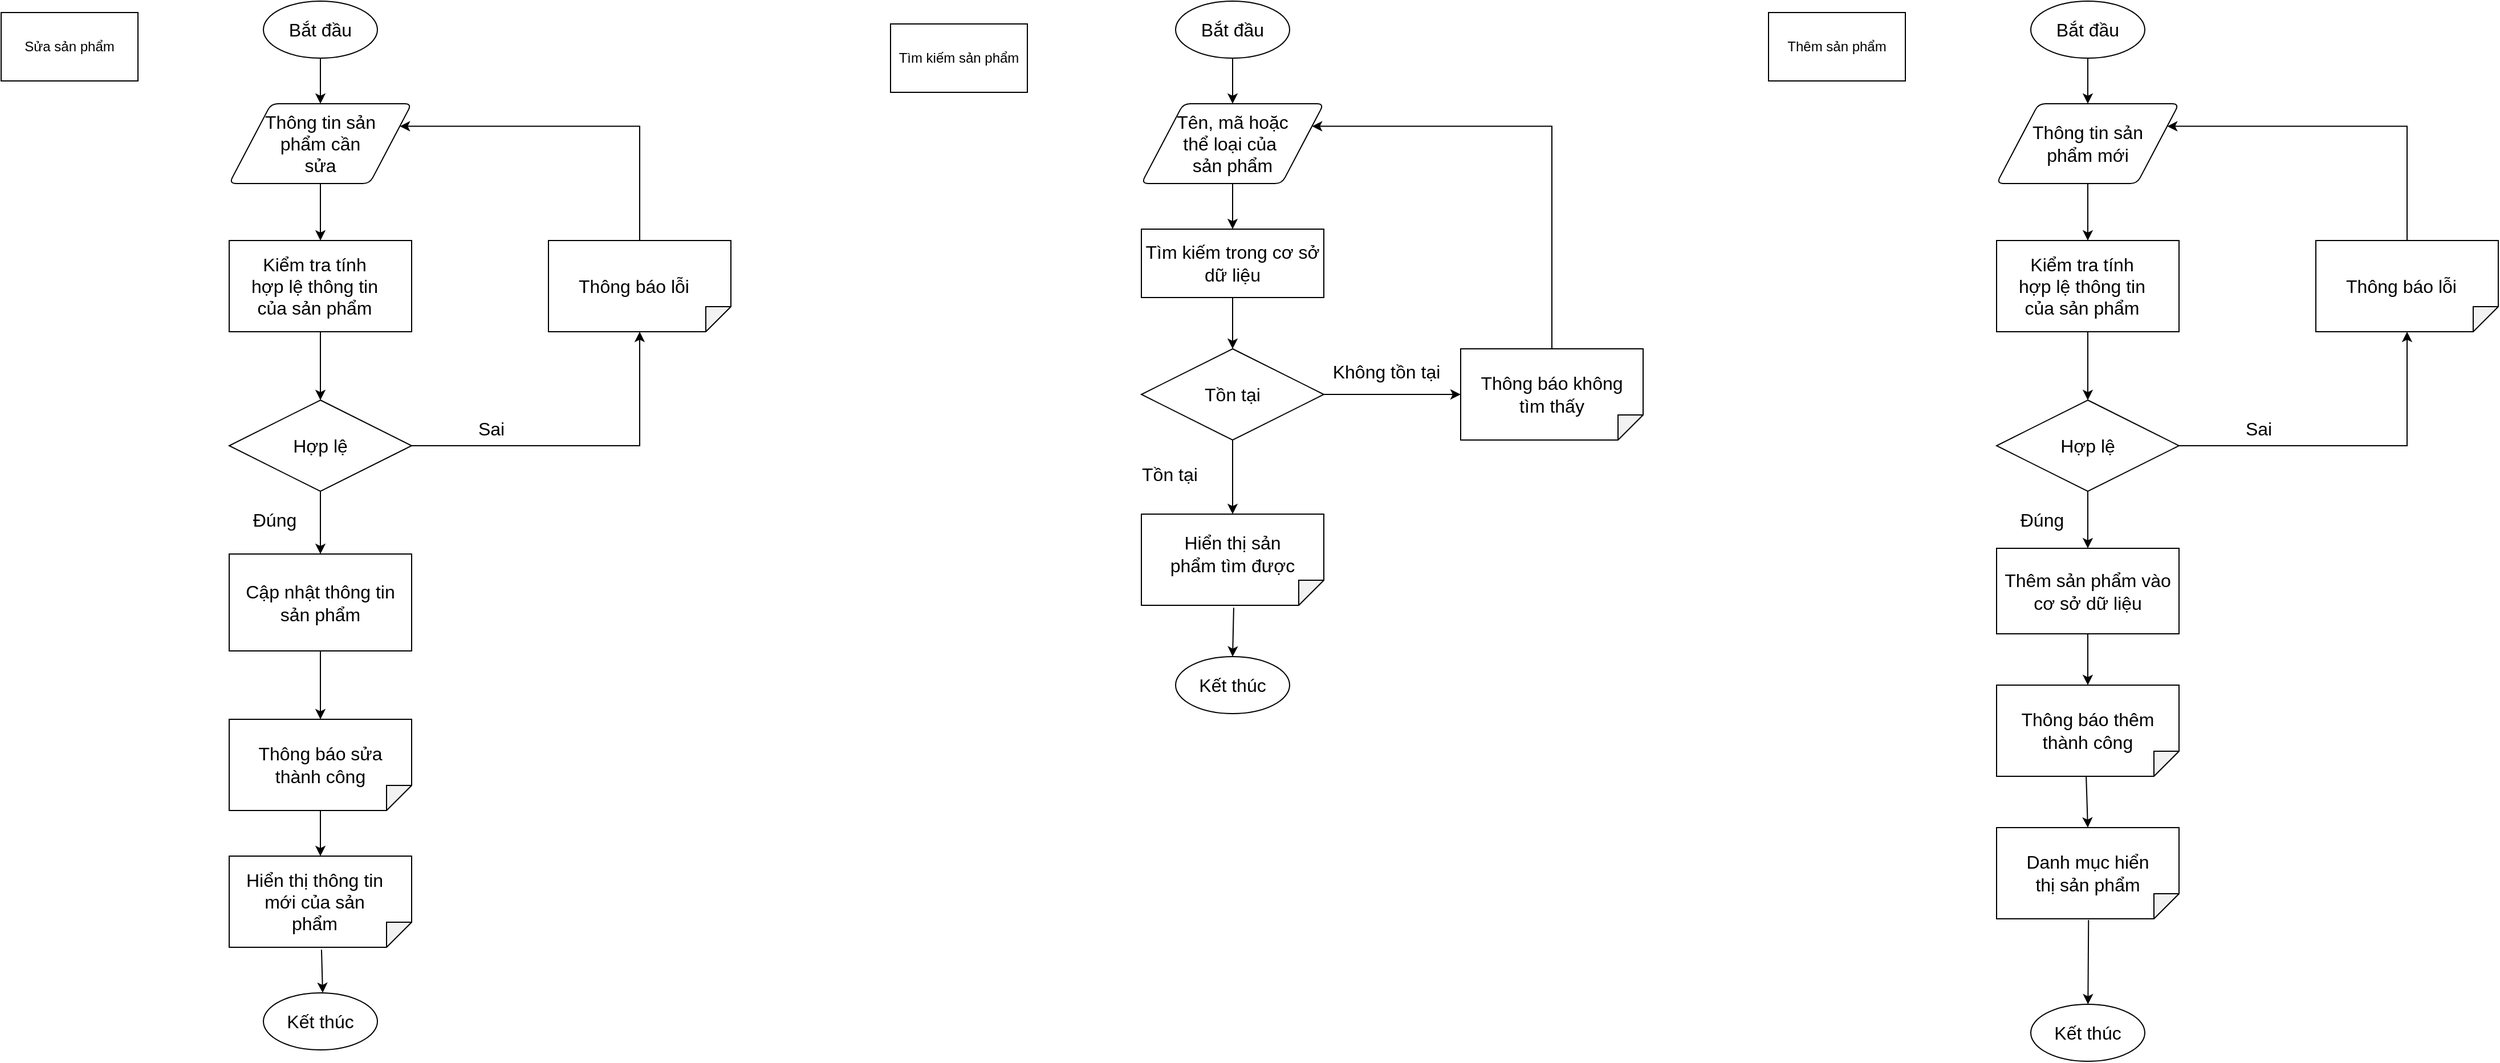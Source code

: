 <mxfile version="17.4.2" type="device"><diagram id="qdRpWawuoKle5zrtlBsP" name="Page-1"><mxGraphModel dx="1240" dy="790" grid="1" gridSize="10" guides="1" tooltips="1" connect="1" arrows="1" fold="1" page="1" pageScale="1" pageWidth="850" pageHeight="1100" math="0" shadow="0"><root><mxCell id="0"/><mxCell id="1" parent="0"/><mxCell id="X1SWdd2A9QsXQOevf5-2-2" value="" style="strokeWidth=1;html=1;shape=mxgraph.flowchart.start_1;whiteSpace=wrap;fontStyle=0;fontSize=16;" parent="1" vertex="1"><mxGeometry x="1870" y="90" width="100" height="50" as="geometry"/></mxCell><mxCell id="X1SWdd2A9QsXQOevf5-2-3" value="&lt;span style=&quot;font-size: 16px;&quot;&gt;&lt;font style=&quot;font-size: 16px;&quot;&gt;Bắt đầu&lt;/font&gt;&lt;/span&gt;" style="text;html=1;strokeColor=none;fillColor=none;align=center;verticalAlign=middle;whiteSpace=wrap;rounded=0;strokeWidth=1;fontStyle=0;fontSize=16;" parent="1" vertex="1"><mxGeometry x="1890" y="100" width="60" height="30" as="geometry"/></mxCell><mxCell id="X1SWdd2A9QsXQOevf5-2-4" value="" style="endArrow=classic;html=1;rounded=0;fontSize=16;exitX=0.5;exitY=1;exitDx=0;exitDy=0;exitPerimeter=0;fontStyle=0;strokeWidth=1;" parent="1" source="X1SWdd2A9QsXQOevf5-2-2" edge="1"><mxGeometry width="50" height="50" relative="1" as="geometry"><mxPoint x="1960" y="390" as="sourcePoint"/><mxPoint x="1920" y="180" as="targetPoint"/></mxGeometry></mxCell><mxCell id="X1SWdd2A9QsXQOevf5-2-5" value="" style="shape=parallelogram;html=1;strokeWidth=1;perimeter=parallelogramPerimeter;whiteSpace=wrap;rounded=1;arcSize=12;size=0.23;fontSize=16;fontStyle=0" parent="1" vertex="1"><mxGeometry x="1840" y="180" width="160" height="70" as="geometry"/></mxCell><mxCell id="X1SWdd2A9QsXQOevf5-2-6" value="Thông tin sản phẩm mới" style="text;html=1;strokeColor=none;fillColor=none;align=center;verticalAlign=middle;whiteSpace=wrap;rounded=0;fontSize=16;fontStyle=0;strokeWidth=1;" parent="1" vertex="1"><mxGeometry x="1870" y="200" width="100" height="30" as="geometry"/></mxCell><mxCell id="X1SWdd2A9QsXQOevf5-2-7" value="" style="endArrow=classic;html=1;rounded=0;fontSize=16;strokeWidth=1;" parent="1" edge="1"><mxGeometry width="50" height="50" relative="1" as="geometry"><mxPoint x="1920" y="250" as="sourcePoint"/><mxPoint x="1920" y="300" as="targetPoint"/></mxGeometry></mxCell><mxCell id="X1SWdd2A9QsXQOevf5-2-8" value="" style="rounded=0;whiteSpace=wrap;html=1;fontSize=16;strokeWidth=1;" parent="1" vertex="1"><mxGeometry x="1840" y="300" width="160" height="80" as="geometry"/></mxCell><mxCell id="X1SWdd2A9QsXQOevf5-2-9" value="Kiểm tra tính hợp lệ thông tin của sản phẩm" style="text;html=1;strokeColor=none;fillColor=none;align=center;verticalAlign=middle;whiteSpace=wrap;rounded=0;fontSize=16;fontStyle=0;strokeWidth=1;" parent="1" vertex="1"><mxGeometry x="1855" y="325" width="120" height="30" as="geometry"/></mxCell><mxCell id="X1SWdd2A9QsXQOevf5-2-10" value="" style="endArrow=classic;html=1;rounded=0;fontSize=16;strokeWidth=1;" parent="1" edge="1"><mxGeometry width="50" height="50" relative="1" as="geometry"><mxPoint x="1920" y="380" as="sourcePoint"/><mxPoint x="1920" y="440" as="targetPoint"/></mxGeometry></mxCell><mxCell id="X1SWdd2A9QsXQOevf5-2-11" value="" style="rhombus;whiteSpace=wrap;html=1;fontSize=16;strokeWidth=1;" parent="1" vertex="1"><mxGeometry x="1840" y="440" width="160" height="80" as="geometry"/></mxCell><mxCell id="X1SWdd2A9QsXQOevf5-2-12" value="&lt;span style=&quot;font-size: 16px;&quot;&gt;&lt;font style=&quot;font-size: 16px;&quot;&gt;Hợp lệ&lt;/font&gt;&lt;/span&gt;" style="text;html=1;strokeColor=none;fillColor=none;align=center;verticalAlign=middle;whiteSpace=wrap;rounded=0;strokeWidth=1;fontStyle=0;fontSize=16;" parent="1" vertex="1"><mxGeometry x="1890" y="465" width="60" height="30" as="geometry"/></mxCell><mxCell id="X1SWdd2A9QsXQOevf5-2-13" value="" style="endArrow=classic;html=1;rounded=0;fontSize=16;strokeWidth=1;exitX=0.5;exitY=1;exitDx=0;exitDy=0;entryX=0.5;entryY=0;entryDx=0;entryDy=0;" parent="1" source="X1SWdd2A9QsXQOevf5-2-11" target="2IQOf7AjO70bTLlygUIW-1" edge="1"><mxGeometry width="50" height="50" relative="1" as="geometry"><mxPoint x="1935" y="610" as="sourcePoint"/><mxPoint x="1920" y="590" as="targetPoint"/></mxGeometry></mxCell><mxCell id="X1SWdd2A9QsXQOevf5-2-14" value="Đúng" style="text;html=1;strokeColor=none;fillColor=none;align=center;verticalAlign=middle;whiteSpace=wrap;rounded=0;fontSize=16;" parent="1" vertex="1"><mxGeometry x="1850" y="530" width="60" height="30" as="geometry"/></mxCell><mxCell id="X1SWdd2A9QsXQOevf5-2-15" value="" style="shape=note;whiteSpace=wrap;html=1;backgroundOutline=1;darkOpacity=0.05;fontSize=16;strokeWidth=1;rotation=90;size=22;" parent="1" vertex="1"><mxGeometry x="1880" y="775" width="80" height="160" as="geometry"/></mxCell><mxCell id="X1SWdd2A9QsXQOevf5-2-16" value="" style="endArrow=classic;html=1;rounded=0;fontSize=16;strokeWidth=1;exitX=0.993;exitY=0.509;exitDx=0;exitDy=0;entryX=0;entryY=0.5;entryDx=0;entryDy=0;entryPerimeter=0;exitPerimeter=0;" parent="1" source="X1SWdd2A9QsXQOevf5-2-25" target="X1SWdd2A9QsXQOevf5-2-15" edge="1"><mxGeometry width="50" height="50" relative="1" as="geometry"><mxPoint x="1920" y="670" as="sourcePoint"/><mxPoint x="1920" y="710" as="targetPoint"/></mxGeometry></mxCell><mxCell id="X1SWdd2A9QsXQOevf5-2-17" value="Danh mục hiển thị sản phẩm" style="text;html=1;strokeColor=none;fillColor=none;align=center;verticalAlign=middle;whiteSpace=wrap;rounded=0;fontSize=16;fontStyle=0;strokeWidth=1;" parent="1" vertex="1"><mxGeometry x="1855" y="840" width="130" height="30" as="geometry"/></mxCell><mxCell id="X1SWdd2A9QsXQOevf5-2-18" value="" style="edgeStyle=segmentEdgeStyle;endArrow=classic;html=1;rounded=0;fontSize=16;strokeWidth=1;" parent="1" edge="1"><mxGeometry width="50" height="50" relative="1" as="geometry"><mxPoint x="2000" y="480" as="sourcePoint"/><mxPoint x="2200" y="380" as="targetPoint"/><Array as="points"><mxPoint x="2200" y="480"/></Array></mxGeometry></mxCell><mxCell id="X1SWdd2A9QsXQOevf5-2-19" value="Sai" style="text;html=1;strokeColor=none;fillColor=none;align=center;verticalAlign=middle;whiteSpace=wrap;rounded=0;fontSize=16;" parent="1" vertex="1"><mxGeometry x="2040" y="450" width="60" height="30" as="geometry"/></mxCell><mxCell id="X1SWdd2A9QsXQOevf5-2-20" value="" style="endArrow=classic;html=1;rounded=0;fontSize=16;strokeWidth=1;exitX=1.013;exitY=0.496;exitDx=0;exitDy=0;exitPerimeter=0;" parent="1" source="X1SWdd2A9QsXQOevf5-2-15" target="X1SWdd2A9QsXQOevf5-2-21" edge="1"><mxGeometry width="50" height="50" relative="1" as="geometry"><mxPoint x="1960" y="540" as="sourcePoint"/><mxPoint x="1922" y="830" as="targetPoint"/></mxGeometry></mxCell><mxCell id="X1SWdd2A9QsXQOevf5-2-21" value="&lt;span&gt;Kết thúc&lt;/span&gt;" style="strokeWidth=1;html=1;shape=mxgraph.flowchart.start_1;whiteSpace=wrap;fontStyle=0;fontSize=16;" parent="1" vertex="1"><mxGeometry x="1870" y="970" width="100" height="50" as="geometry"/></mxCell><mxCell id="X1SWdd2A9QsXQOevf5-2-23" value="" style="shape=note;whiteSpace=wrap;html=1;backgroundOutline=1;darkOpacity=0.05;fontSize=16;strokeWidth=1;rotation=90;size=22;" parent="1" vertex="1"><mxGeometry x="2160" y="260" width="80" height="160" as="geometry"/></mxCell><mxCell id="X1SWdd2A9QsXQOevf5-2-24" value="Thông báo lỗi" style="text;html=1;strokeColor=none;fillColor=none;align=center;verticalAlign=middle;whiteSpace=wrap;rounded=0;fontSize=16;fontStyle=0;strokeWidth=1;" parent="1" vertex="1"><mxGeometry x="2130" y="325" width="130" height="30" as="geometry"/></mxCell><mxCell id="X1SWdd2A9QsXQOevf5-2-25" value="" style="shape=note;whiteSpace=wrap;html=1;backgroundOutline=1;darkOpacity=0.05;fontSize=16;strokeWidth=1;rotation=90;size=22;" parent="1" vertex="1"><mxGeometry x="1880" y="650" width="80" height="160" as="geometry"/></mxCell><mxCell id="X1SWdd2A9QsXQOevf5-2-26" value="&lt;span style=&quot;font-size: 16px ; background-color: rgb(255 , 255 , 255)&quot;&gt;Thông báo thêm thành công&lt;/span&gt;" style="text;html=1;strokeColor=none;fillColor=none;align=center;verticalAlign=middle;whiteSpace=wrap;rounded=0;" parent="1" vertex="1"><mxGeometry x="1860" y="715" width="120" height="30" as="geometry"/></mxCell><mxCell id="X1SWdd2A9QsXQOevf5-2-27" value="" style="edgeStyle=segmentEdgeStyle;endArrow=classic;html=1;rounded=0;exitX=0;exitY=0.5;exitDx=0;exitDy=0;exitPerimeter=0;entryX=1;entryY=0.25;entryDx=0;entryDy=0;" parent="1" source="X1SWdd2A9QsXQOevf5-2-23" target="X1SWdd2A9QsXQOevf5-2-5" edge="1"><mxGeometry width="50" height="50" relative="1" as="geometry"><mxPoint x="2140" y="490" as="sourcePoint"/><mxPoint x="2190" y="440" as="targetPoint"/><Array as="points"><mxPoint x="2200" y="200"/></Array></mxGeometry></mxCell><mxCell id="X1SWdd2A9QsXQOevf5-2-28" value="Thêm sản phẩm" style="rounded=0;whiteSpace=wrap;html=1;" parent="1" vertex="1"><mxGeometry x="1640" y="100" width="120" height="60" as="geometry"/></mxCell><mxCell id="X1SWdd2A9QsXQOevf5-2-29" value="Tìm kiếm sản phẩm" style="rounded=0;whiteSpace=wrap;html=1;" parent="1" vertex="1"><mxGeometry x="870" y="110" width="120" height="60" as="geometry"/></mxCell><mxCell id="X1SWdd2A9QsXQOevf5-2-30" value="" style="strokeWidth=1;html=1;shape=mxgraph.flowchart.start_1;whiteSpace=wrap;fontStyle=0;fontSize=16;" parent="1" vertex="1"><mxGeometry x="1120" y="90" width="100" height="50" as="geometry"/></mxCell><mxCell id="X1SWdd2A9QsXQOevf5-2-31" value="&lt;span style=&quot;font-size: 16px;&quot;&gt;&lt;font style=&quot;font-size: 16px;&quot;&gt;Bắt đầu&lt;/font&gt;&lt;/span&gt;" style="text;html=1;strokeColor=none;fillColor=none;align=center;verticalAlign=middle;whiteSpace=wrap;rounded=0;strokeWidth=1;fontStyle=0;fontSize=16;" parent="1" vertex="1"><mxGeometry x="1140" y="100" width="60" height="30" as="geometry"/></mxCell><mxCell id="X1SWdd2A9QsXQOevf5-2-32" value="" style="endArrow=classic;html=1;rounded=0;fontSize=16;exitX=0.5;exitY=1;exitDx=0;exitDy=0;exitPerimeter=0;fontStyle=0;strokeWidth=1;" parent="1" source="X1SWdd2A9QsXQOevf5-2-30" edge="1"><mxGeometry width="50" height="50" relative="1" as="geometry"><mxPoint x="1210" y="390" as="sourcePoint"/><mxPoint x="1170" y="180" as="targetPoint"/></mxGeometry></mxCell><mxCell id="X1SWdd2A9QsXQOevf5-2-33" value="" style="shape=parallelogram;html=1;strokeWidth=1;perimeter=parallelogramPerimeter;whiteSpace=wrap;rounded=1;arcSize=12;size=0.23;fontSize=16;fontStyle=0" parent="1" vertex="1"><mxGeometry x="1090" y="180" width="160" height="70" as="geometry"/></mxCell><mxCell id="X1SWdd2A9QsXQOevf5-2-34" value="Tên, mã&amp;nbsp;&lt;font style=&quot;font-size: 16px&quot;&gt;&lt;span lang=&quot;VI&quot; style=&quot;line-height: 107%&quot;&gt;hoặc thể loại&lt;/span&gt;&lt;span style=&quot;line-height: 107%&quot;&gt; của&lt;/span&gt;&lt;/font&gt;&lt;span style=&quot;font-size: 13pt ; line-height: 107%&quot;&gt;&amp;nbsp;&lt;/span&gt;&lt;br&gt;sản phẩm" style="text;html=1;strokeColor=none;fillColor=none;align=center;verticalAlign=middle;whiteSpace=wrap;rounded=0;fontSize=16;fontStyle=0;strokeWidth=1;" parent="1" vertex="1"><mxGeometry x="1120" y="200" width="100" height="30" as="geometry"/></mxCell><mxCell id="X1SWdd2A9QsXQOevf5-2-35" value="" style="endArrow=classic;html=1;rounded=0;fontSize=16;strokeWidth=1;entryX=0.5;entryY=0;entryDx=0;entryDy=0;" parent="1" target="2IQOf7AjO70bTLlygUIW-8" edge="1"><mxGeometry width="50" height="50" relative="1" as="geometry"><mxPoint x="1170" y="250" as="sourcePoint"/><mxPoint x="1170" y="300" as="targetPoint"/></mxGeometry></mxCell><mxCell id="X1SWdd2A9QsXQOevf5-2-36" value="Tồn tại" style="rhombus;whiteSpace=wrap;html=1;fontSize=16;strokeWidth=1;" parent="1" vertex="1"><mxGeometry x="1090" y="395" width="160" height="80" as="geometry"/></mxCell><mxCell id="X1SWdd2A9QsXQOevf5-2-37" value="Tồn tại" style="text;html=1;strokeColor=none;fillColor=none;align=center;verticalAlign=middle;whiteSpace=wrap;rounded=0;strokeWidth=1;fontStyle=0;fontSize=16;" parent="1" vertex="1"><mxGeometry x="1080" y="490" width="70" height="30" as="geometry"/></mxCell><mxCell id="X1SWdd2A9QsXQOevf5-2-38" value="" style="endArrow=classic;html=1;rounded=0;fontSize=16;strokeWidth=1;exitX=0.5;exitY=1;exitDx=0;exitDy=0;" parent="1" source="X1SWdd2A9QsXQOevf5-2-36" target="X1SWdd2A9QsXQOevf5-2-39" edge="1"><mxGeometry width="50" height="50" relative="1" as="geometry"><mxPoint x="1185" y="610" as="sourcePoint"/><mxPoint x="1170" y="440" as="targetPoint"/></mxGeometry></mxCell><mxCell id="X1SWdd2A9QsXQOevf5-2-39" value="" style="shape=note;whiteSpace=wrap;html=1;backgroundOutline=1;darkOpacity=0.05;fontSize=16;strokeWidth=1;rotation=90;size=22;" parent="1" vertex="1"><mxGeometry x="1130" y="500" width="80" height="160" as="geometry"/></mxCell><mxCell id="X1SWdd2A9QsXQOevf5-2-40" value="Hiển thị sản phẩm tìm được" style="text;html=1;strokeColor=none;fillColor=none;align=center;verticalAlign=middle;whiteSpace=wrap;rounded=0;fontSize=16;fontStyle=0;strokeWidth=1;" parent="1" vertex="1"><mxGeometry x="1105" y="560" width="130" height="30" as="geometry"/></mxCell><mxCell id="X1SWdd2A9QsXQOevf5-2-41" value="Không tồn tại" style="text;html=1;strokeColor=none;fillColor=none;align=center;verticalAlign=middle;whiteSpace=wrap;rounded=0;fontSize=16;" parent="1" vertex="1"><mxGeometry x="1250" y="400" width="110" height="30" as="geometry"/></mxCell><mxCell id="X1SWdd2A9QsXQOevf5-2-42" value="" style="endArrow=classic;html=1;rounded=0;fontSize=16;strokeWidth=1;exitX=1.026;exitY=0.494;exitDx=0;exitDy=0;exitPerimeter=0;entryX=0.5;entryY=0;entryDx=0;entryDy=0;entryPerimeter=0;" parent="1" source="X1SWdd2A9QsXQOevf5-2-39" target="X1SWdd2A9QsXQOevf5-2-43" edge="1"><mxGeometry width="50" height="50" relative="1" as="geometry"><mxPoint x="1210" y="270" as="sourcePoint"/><mxPoint x="1172" y="560" as="targetPoint"/></mxGeometry></mxCell><mxCell id="X1SWdd2A9QsXQOevf5-2-43" value="&lt;span&gt;Kết thúc&lt;/span&gt;" style="strokeWidth=1;html=1;shape=mxgraph.flowchart.start_1;whiteSpace=wrap;fontStyle=0;fontSize=16;" parent="1" vertex="1"><mxGeometry x="1120" y="665" width="100" height="50" as="geometry"/></mxCell><mxCell id="X1SWdd2A9QsXQOevf5-2-45" value="" style="shape=note;whiteSpace=wrap;html=1;backgroundOutline=1;darkOpacity=0.05;fontSize=16;strokeWidth=1;rotation=90;size=22;" parent="1" vertex="1"><mxGeometry x="1410" y="355" width="80" height="160" as="geometry"/></mxCell><mxCell id="X1SWdd2A9QsXQOevf5-2-46" value="Thông báo không tìm thấy" style="text;html=1;strokeColor=none;fillColor=none;align=center;verticalAlign=middle;whiteSpace=wrap;rounded=0;fontSize=16;fontStyle=0;strokeWidth=1;" parent="1" vertex="1"><mxGeometry x="1385" y="420" width="130" height="30" as="geometry"/></mxCell><mxCell id="X1SWdd2A9QsXQOevf5-2-47" value="" style="edgeStyle=segmentEdgeStyle;endArrow=classic;html=1;rounded=0;exitX=0;exitY=0.5;exitDx=0;exitDy=0;exitPerimeter=0;entryX=1;entryY=0.25;entryDx=0;entryDy=0;" parent="1" source="X1SWdd2A9QsXQOevf5-2-45" target="X1SWdd2A9QsXQOevf5-2-33" edge="1"><mxGeometry width="50" height="50" relative="1" as="geometry"><mxPoint x="1390" y="490" as="sourcePoint"/><mxPoint x="1440" y="440" as="targetPoint"/><Array as="points"><mxPoint x="1450" y="200"/></Array></mxGeometry></mxCell><mxCell id="X1SWdd2A9QsXQOevf5-2-48" value="" style="edgeStyle=segmentEdgeStyle;endArrow=classic;html=1;rounded=0;exitX=1;exitY=0.5;exitDx=0;exitDy=0;entryX=0.5;entryY=1;entryDx=0;entryDy=0;entryPerimeter=0;" parent="1" source="X1SWdd2A9QsXQOevf5-2-36" target="X1SWdd2A9QsXQOevf5-2-45" edge="1"><mxGeometry width="50" height="50" relative="1" as="geometry"><mxPoint x="990" y="430" as="sourcePoint"/><mxPoint x="1330" y="450" as="targetPoint"/><Array as="points"><mxPoint x="1290" y="435"/><mxPoint x="1290" y="435"/></Array></mxGeometry></mxCell><mxCell id="oDUtrLzTfLHN0z32oyce-1" value="" style="strokeWidth=1;html=1;shape=mxgraph.flowchart.start_1;whiteSpace=wrap;fontStyle=0;fontSize=16;" parent="1" vertex="1"><mxGeometry x="320" y="90" width="100" height="50" as="geometry"/></mxCell><mxCell id="oDUtrLzTfLHN0z32oyce-2" value="&lt;span style=&quot;font-size: 16px;&quot;&gt;&lt;font style=&quot;font-size: 16px;&quot;&gt;Bắt đầu&lt;/font&gt;&lt;/span&gt;" style="text;html=1;strokeColor=none;fillColor=none;align=center;verticalAlign=middle;whiteSpace=wrap;rounded=0;strokeWidth=1;fontStyle=0;fontSize=16;" parent="1" vertex="1"><mxGeometry x="340" y="100" width="60" height="30" as="geometry"/></mxCell><mxCell id="oDUtrLzTfLHN0z32oyce-3" value="" style="endArrow=classic;html=1;rounded=0;fontSize=16;exitX=0.5;exitY=1;exitDx=0;exitDy=0;exitPerimeter=0;fontStyle=0;strokeWidth=1;" parent="1" source="oDUtrLzTfLHN0z32oyce-1" edge="1"><mxGeometry width="50" height="50" relative="1" as="geometry"><mxPoint x="410" y="390" as="sourcePoint"/><mxPoint x="370" y="180" as="targetPoint"/></mxGeometry></mxCell><mxCell id="oDUtrLzTfLHN0z32oyce-4" value="" style="shape=parallelogram;html=1;strokeWidth=1;perimeter=parallelogramPerimeter;whiteSpace=wrap;rounded=1;arcSize=12;size=0.23;fontSize=16;fontStyle=0" parent="1" vertex="1"><mxGeometry x="290" y="180" width="160" height="70" as="geometry"/></mxCell><mxCell id="oDUtrLzTfLHN0z32oyce-5" value="Thông tin sản phẩm cần sửa" style="text;html=1;strokeColor=none;fillColor=none;align=center;verticalAlign=middle;whiteSpace=wrap;rounded=0;fontSize=16;fontStyle=0;strokeWidth=1;" parent="1" vertex="1"><mxGeometry x="320" y="200" width="100" height="30" as="geometry"/></mxCell><mxCell id="oDUtrLzTfLHN0z32oyce-6" value="" style="endArrow=classic;html=1;rounded=0;fontSize=16;strokeWidth=1;" parent="1" edge="1"><mxGeometry width="50" height="50" relative="1" as="geometry"><mxPoint x="370" y="250" as="sourcePoint"/><mxPoint x="370" y="300" as="targetPoint"/></mxGeometry></mxCell><mxCell id="oDUtrLzTfLHN0z32oyce-7" value="" style="rounded=0;whiteSpace=wrap;html=1;fontSize=16;strokeWidth=1;" parent="1" vertex="1"><mxGeometry x="290" y="300" width="160" height="80" as="geometry"/></mxCell><mxCell id="oDUtrLzTfLHN0z32oyce-8" value="Kiểm tra tính hợp lệ thông tin của sản phẩm" style="text;html=1;strokeColor=none;fillColor=none;align=center;verticalAlign=middle;whiteSpace=wrap;rounded=0;fontSize=16;fontStyle=0;strokeWidth=1;" parent="1" vertex="1"><mxGeometry x="305" y="325" width="120" height="30" as="geometry"/></mxCell><mxCell id="oDUtrLzTfLHN0z32oyce-9" value="" style="endArrow=classic;html=1;rounded=0;fontSize=16;strokeWidth=1;" parent="1" edge="1"><mxGeometry width="50" height="50" relative="1" as="geometry"><mxPoint x="370" y="380" as="sourcePoint"/><mxPoint x="370" y="440" as="targetPoint"/></mxGeometry></mxCell><mxCell id="oDUtrLzTfLHN0z32oyce-10" value="" style="rhombus;whiteSpace=wrap;html=1;fontSize=16;strokeWidth=1;" parent="1" vertex="1"><mxGeometry x="290" y="440" width="160" height="80" as="geometry"/></mxCell><mxCell id="oDUtrLzTfLHN0z32oyce-11" value="&lt;span style=&quot;font-size: 16px;&quot;&gt;&lt;font style=&quot;font-size: 16px;&quot;&gt;Hợp lệ&lt;/font&gt;&lt;/span&gt;" style="text;html=1;strokeColor=none;fillColor=none;align=center;verticalAlign=middle;whiteSpace=wrap;rounded=0;strokeWidth=1;fontStyle=0;fontSize=16;" parent="1" vertex="1"><mxGeometry x="340" y="465" width="60" height="30" as="geometry"/></mxCell><mxCell id="oDUtrLzTfLHN0z32oyce-12" value="" style="endArrow=classic;html=1;rounded=0;fontSize=16;strokeWidth=1;exitX=0.5;exitY=1;exitDx=0;exitDy=0;entryX=0.5;entryY=0;entryDx=0;entryDy=0;" parent="1" source="oDUtrLzTfLHN0z32oyce-10" target="2IQOf7AjO70bTLlygUIW-11" edge="1"><mxGeometry width="50" height="50" relative="1" as="geometry"><mxPoint x="385" y="610" as="sourcePoint"/><mxPoint x="370" y="590" as="targetPoint"/></mxGeometry></mxCell><mxCell id="oDUtrLzTfLHN0z32oyce-13" value="Đúng" style="text;html=1;strokeColor=none;fillColor=none;align=center;verticalAlign=middle;whiteSpace=wrap;rounded=0;fontSize=16;" parent="1" vertex="1"><mxGeometry x="300" y="530" width="60" height="30" as="geometry"/></mxCell><mxCell id="oDUtrLzTfLHN0z32oyce-14" value="" style="shape=note;whiteSpace=wrap;html=1;backgroundOutline=1;darkOpacity=0.05;fontSize=16;strokeWidth=1;rotation=90;size=22;" parent="1" vertex="1"><mxGeometry x="330" y="800" width="80" height="160" as="geometry"/></mxCell><mxCell id="oDUtrLzTfLHN0z32oyce-15" value="" style="endArrow=classic;html=1;rounded=0;fontSize=16;strokeWidth=1;exitX=0.5;exitY=1;exitDx=0;exitDy=0;" parent="1" edge="1"><mxGeometry width="50" height="50" relative="1" as="geometry"><mxPoint x="370" y="800" as="sourcePoint"/><mxPoint x="370" y="840" as="targetPoint"/></mxGeometry></mxCell><mxCell id="oDUtrLzTfLHN0z32oyce-16" value="Hiển thị thông tin mới của sản phẩm" style="text;html=1;strokeColor=none;fillColor=none;align=center;verticalAlign=middle;whiteSpace=wrap;rounded=0;fontSize=16;fontStyle=0;strokeWidth=1;" parent="1" vertex="1"><mxGeometry x="300" y="865" width="130" height="30" as="geometry"/></mxCell><mxCell id="oDUtrLzTfLHN0z32oyce-17" value="" style="edgeStyle=segmentEdgeStyle;endArrow=classic;html=1;rounded=0;fontSize=16;strokeWidth=1;" parent="1" edge="1"><mxGeometry width="50" height="50" relative="1" as="geometry"><mxPoint x="450" y="480" as="sourcePoint"/><mxPoint x="650" y="380" as="targetPoint"/><Array as="points"><mxPoint x="650" y="480"/></Array></mxGeometry></mxCell><mxCell id="oDUtrLzTfLHN0z32oyce-18" value="Sai" style="text;html=1;strokeColor=none;fillColor=none;align=center;verticalAlign=middle;whiteSpace=wrap;rounded=0;fontSize=16;" parent="1" vertex="1"><mxGeometry x="490" y="450" width="60" height="30" as="geometry"/></mxCell><mxCell id="oDUtrLzTfLHN0z32oyce-19" value="" style="endArrow=classic;html=1;rounded=0;fontSize=16;strokeWidth=1;exitX=1.026;exitY=0.494;exitDx=0;exitDy=0;exitPerimeter=0;" parent="1" source="oDUtrLzTfLHN0z32oyce-14" edge="1"><mxGeometry width="50" height="50" relative="1" as="geometry"><mxPoint x="410" y="670" as="sourcePoint"/><mxPoint x="372" y="960" as="targetPoint"/></mxGeometry></mxCell><mxCell id="oDUtrLzTfLHN0z32oyce-20" value="" style="strokeWidth=1;html=1;shape=mxgraph.flowchart.start_1;whiteSpace=wrap;fontStyle=0;fontSize=16;" parent="1" vertex="1"><mxGeometry x="320" y="960" width="100" height="50" as="geometry"/></mxCell><mxCell id="oDUtrLzTfLHN0z32oyce-21" value="&lt;span style=&quot;font-size: 16px&quot;&gt;&lt;font style=&quot;font-size: 16px&quot;&gt;Kết thúc&lt;/font&gt;&lt;/span&gt;" style="text;html=1;strokeColor=none;fillColor=none;align=center;verticalAlign=middle;whiteSpace=wrap;rounded=0;strokeWidth=1;fontStyle=0;fontSize=16;" parent="1" vertex="1"><mxGeometry x="335" y="970" width="70" height="30" as="geometry"/></mxCell><mxCell id="oDUtrLzTfLHN0z32oyce-22" value="" style="shape=note;whiteSpace=wrap;html=1;backgroundOutline=1;darkOpacity=0.05;fontSize=16;strokeWidth=1;rotation=90;size=22;" parent="1" vertex="1"><mxGeometry x="610" y="260" width="80" height="160" as="geometry"/></mxCell><mxCell id="oDUtrLzTfLHN0z32oyce-23" value="Thông báo lỗi" style="text;html=1;strokeColor=none;fillColor=none;align=center;verticalAlign=middle;whiteSpace=wrap;rounded=0;fontSize=16;fontStyle=0;strokeWidth=1;" parent="1" vertex="1"><mxGeometry x="580" y="325" width="130" height="30" as="geometry"/></mxCell><mxCell id="oDUtrLzTfLHN0z32oyce-24" value="" style="shape=note;whiteSpace=wrap;html=1;backgroundOutline=1;darkOpacity=0.05;fontSize=16;strokeWidth=1;rotation=90;size=22;" parent="1" vertex="1"><mxGeometry x="330" y="680" width="80" height="160" as="geometry"/></mxCell><mxCell id="oDUtrLzTfLHN0z32oyce-25" value="&lt;span style=&quot;font-size: 16px ; background-color: rgb(255 , 255 , 255)&quot;&gt;Thông báo sửa thành công&lt;/span&gt;" style="text;html=1;strokeColor=none;fillColor=none;align=center;verticalAlign=middle;whiteSpace=wrap;rounded=0;" parent="1" vertex="1"><mxGeometry x="310" y="745" width="120" height="30" as="geometry"/></mxCell><mxCell id="oDUtrLzTfLHN0z32oyce-26" value="" style="edgeStyle=segmentEdgeStyle;endArrow=classic;html=1;rounded=0;exitX=0;exitY=0.5;exitDx=0;exitDy=0;exitPerimeter=0;entryX=1;entryY=0.25;entryDx=0;entryDy=0;" parent="1" source="oDUtrLzTfLHN0z32oyce-22" target="oDUtrLzTfLHN0z32oyce-4" edge="1"><mxGeometry width="50" height="50" relative="1" as="geometry"><mxPoint x="590" y="490" as="sourcePoint"/><mxPoint x="640" y="440" as="targetPoint"/><Array as="points"><mxPoint x="650" y="200"/></Array></mxGeometry></mxCell><mxCell id="oDUtrLzTfLHN0z32oyce-27" value="Sửa sản phẩm" style="rounded=0;whiteSpace=wrap;html=1;" parent="1" vertex="1"><mxGeometry x="90" y="100" width="120" height="60" as="geometry"/></mxCell><mxCell id="2IQOf7AjO70bTLlygUIW-1" value="&lt;font style=&quot;font-size: 16px&quot;&gt;Thêm sản phẩm vào cơ sở dữ liệu&lt;/font&gt;" style="rounded=0;whiteSpace=wrap;html=1;" parent="1" vertex="1"><mxGeometry x="1840" y="570" width="160" height="75" as="geometry"/></mxCell><mxCell id="2IQOf7AjO70bTLlygUIW-3" value="" style="endArrow=classic;html=1;rounded=0;fontSize=16;exitX=0.5;exitY=1;exitDx=0;exitDy=0;entryX=0;entryY=0.5;entryDx=0;entryDy=0;entryPerimeter=0;" parent="1" source="2IQOf7AjO70bTLlygUIW-1" target="X1SWdd2A9QsXQOevf5-2-25" edge="1"><mxGeometry width="50" height="50" relative="1" as="geometry"><mxPoint x="1850" y="840" as="sourcePoint"/><mxPoint x="1900" y="790" as="targetPoint"/></mxGeometry></mxCell><mxCell id="2IQOf7AjO70bTLlygUIW-8" value="Tìm kiếm trong cơ sở dữ liệu" style="rounded=0;whiteSpace=wrap;html=1;fontSize=16;" parent="1" vertex="1"><mxGeometry x="1090" y="290" width="160" height="60" as="geometry"/></mxCell><mxCell id="2IQOf7AjO70bTLlygUIW-10" value="" style="endArrow=classic;html=1;rounded=0;fontSize=16;exitX=0.5;exitY=1;exitDx=0;exitDy=0;entryX=0.5;entryY=0;entryDx=0;entryDy=0;" parent="1" source="2IQOf7AjO70bTLlygUIW-8" target="X1SWdd2A9QsXQOevf5-2-36" edge="1"><mxGeometry width="50" height="50" relative="1" as="geometry"><mxPoint x="1240" y="440" as="sourcePoint"/><mxPoint x="1290" y="390" as="targetPoint"/></mxGeometry></mxCell><mxCell id="2IQOf7AjO70bTLlygUIW-11" value="Cập nhật thông tin sản phẩm" style="rounded=0;whiteSpace=wrap;html=1;fontSize=16;" parent="1" vertex="1"><mxGeometry x="290" y="575" width="160" height="85" as="geometry"/></mxCell><mxCell id="2IQOf7AjO70bTLlygUIW-13" value="" style="endArrow=classic;html=1;rounded=0;fontSize=16;exitX=0.5;exitY=1;exitDx=0;exitDy=0;" parent="1" source="2IQOf7AjO70bTLlygUIW-11" target="oDUtrLzTfLHN0z32oyce-24" edge="1"><mxGeometry width="50" height="50" relative="1" as="geometry"><mxPoint x="530" y="900" as="sourcePoint"/><mxPoint x="580" y="850" as="targetPoint"/></mxGeometry></mxCell></root></mxGraphModel></diagram></mxfile>